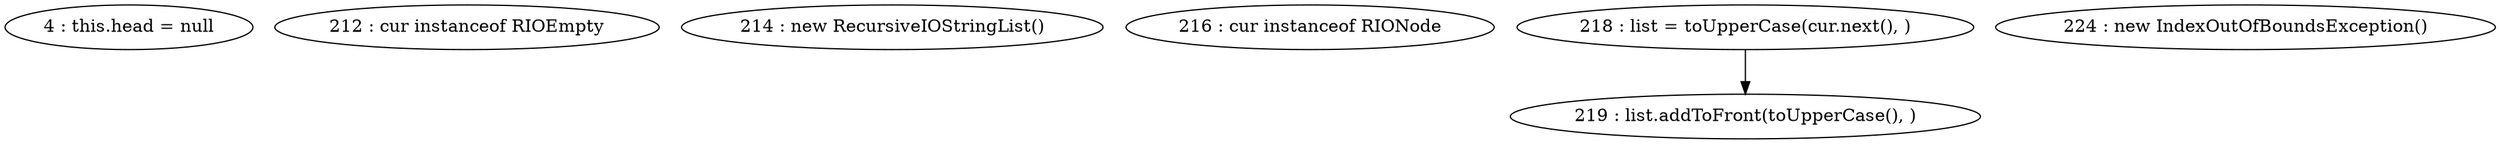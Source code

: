 digraph G {
"4 : this.head = null"
"212 : cur instanceof RIOEmpty"
"214 : new RecursiveIOStringList()"
"216 : cur instanceof RIONode"
"218 : list = toUpperCase(cur.next(), )"
"218 : list = toUpperCase(cur.next(), )" -> "219 : list.addToFront(toUpperCase(), )"
"219 : list.addToFront(toUpperCase(), )"
"224 : new IndexOutOfBoundsException()"
}